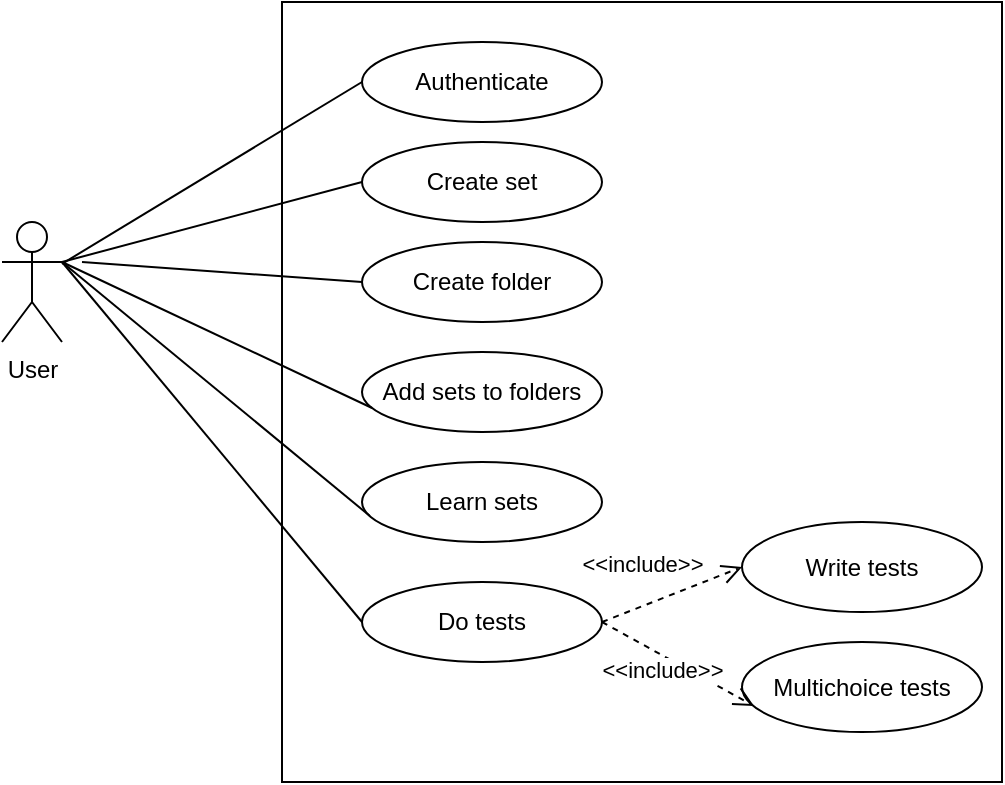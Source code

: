 <mxfile version="14.1.3" type="device"><diagram id="AGol-nRKHSKMZkw3a-Th" name="Page-1"><mxGraphModel dx="1108" dy="460" grid="1" gridSize="10" guides="1" tooltips="1" connect="1" arrows="1" fold="1" page="1" pageScale="1" pageWidth="827" pageHeight="1169" math="0" shadow="0"><root><mxCell id="0"/><mxCell id="1" parent="0"/><mxCell id="waysjF6e2WuYoc_khG5L-2" value="" style="rounded=0;whiteSpace=wrap;html=1;" vertex="1" parent="1"><mxGeometry x="270" y="30" width="360" height="390" as="geometry"/></mxCell><mxCell id="waysjF6e2WuYoc_khG5L-3" value="User" style="shape=umlActor;verticalLabelPosition=bottom;verticalAlign=top;html=1;outlineConnect=0;" vertex="1" parent="1"><mxGeometry x="130" y="140" width="30" height="60" as="geometry"/></mxCell><mxCell id="waysjF6e2WuYoc_khG5L-4" value="Authenticate" style="ellipse;whiteSpace=wrap;html=1;" vertex="1" parent="1"><mxGeometry x="310" y="50" width="120" height="40" as="geometry"/></mxCell><mxCell id="waysjF6e2WuYoc_khG5L-5" value="Create set" style="ellipse;whiteSpace=wrap;html=1;" vertex="1" parent="1"><mxGeometry x="310" y="100" width="120" height="40" as="geometry"/></mxCell><mxCell id="waysjF6e2WuYoc_khG5L-6" value="Create folder" style="ellipse;whiteSpace=wrap;html=1;" vertex="1" parent="1"><mxGeometry x="310" y="150" width="120" height="40" as="geometry"/></mxCell><mxCell id="waysjF6e2WuYoc_khG5L-7" value="Add sets to folders" style="ellipse;whiteSpace=wrap;html=1;" vertex="1" parent="1"><mxGeometry x="310" y="205" width="120" height="40" as="geometry"/></mxCell><mxCell id="waysjF6e2WuYoc_khG5L-8" value="Learn sets" style="ellipse;whiteSpace=wrap;html=1;" vertex="1" parent="1"><mxGeometry x="310" y="260" width="120" height="40" as="geometry"/></mxCell><mxCell id="waysjF6e2WuYoc_khG5L-9" value="Do tests" style="ellipse;whiteSpace=wrap;html=1;" vertex="1" parent="1"><mxGeometry x="310" y="320" width="120" height="40" as="geometry"/></mxCell><mxCell id="waysjF6e2WuYoc_khG5L-12" value="Write tests" style="ellipse;whiteSpace=wrap;html=1;" vertex="1" parent="1"><mxGeometry x="500" y="290" width="120" height="45" as="geometry"/></mxCell><mxCell id="waysjF6e2WuYoc_khG5L-13" value="Multichoice tests" style="ellipse;whiteSpace=wrap;html=1;" vertex="1" parent="1"><mxGeometry x="500" y="350" width="120" height="45" as="geometry"/></mxCell><mxCell id="waysjF6e2WuYoc_khG5L-15" value="&amp;lt;&amp;lt;include&amp;gt;&amp;gt;" style="html=1;verticalAlign=bottom;endArrow=open;dashed=1;endSize=8;exitX=1;exitY=0.5;exitDx=0;exitDy=0;entryX=0;entryY=0.5;entryDx=0;entryDy=0;" edge="1" parent="1" source="waysjF6e2WuYoc_khG5L-9" target="waysjF6e2WuYoc_khG5L-12"><mxGeometry x="-0.31" y="11" relative="1" as="geometry"><mxPoint x="450" y="240" as="sourcePoint"/><mxPoint x="370" y="240" as="targetPoint"/><mxPoint as="offset"/></mxGeometry></mxCell><mxCell id="waysjF6e2WuYoc_khG5L-16" value="&amp;lt;&amp;lt;include&amp;gt;&amp;gt;" style="html=1;verticalAlign=bottom;endArrow=open;dashed=1;endSize=8;exitX=1;exitY=0.5;exitDx=0;exitDy=0;entryX=0.05;entryY=0.711;entryDx=0;entryDy=0;entryPerimeter=0;" edge="1" parent="1" source="waysjF6e2WuYoc_khG5L-9" target="waysjF6e2WuYoc_khG5L-13"><mxGeometry x="-0.033" y="-14" relative="1" as="geometry"><mxPoint x="440" y="350" as="sourcePoint"/><mxPoint x="510" y="322.5" as="targetPoint"/><mxPoint as="offset"/></mxGeometry></mxCell><mxCell id="waysjF6e2WuYoc_khG5L-18" value="" style="endArrow=none;html=1;entryX=0;entryY=0.5;entryDx=0;entryDy=0;" edge="1" parent="1" source="waysjF6e2WuYoc_khG5L-3" target="waysjF6e2WuYoc_khG5L-4"><mxGeometry width="50" height="50" relative="1" as="geometry"><mxPoint x="390" y="260" as="sourcePoint"/><mxPoint x="440" y="210" as="targetPoint"/></mxGeometry></mxCell><mxCell id="waysjF6e2WuYoc_khG5L-19" value="" style="endArrow=none;html=1;entryX=0;entryY=0.5;entryDx=0;entryDy=0;" edge="1" parent="1" target="waysjF6e2WuYoc_khG5L-5"><mxGeometry width="50" height="50" relative="1" as="geometry"><mxPoint x="160" y="160" as="sourcePoint"/><mxPoint x="320" y="80" as="targetPoint"/></mxGeometry></mxCell><mxCell id="waysjF6e2WuYoc_khG5L-20" value="" style="endArrow=none;html=1;entryX=0;entryY=0.5;entryDx=0;entryDy=0;" edge="1" parent="1" target="waysjF6e2WuYoc_khG5L-6"><mxGeometry width="50" height="50" relative="1" as="geometry"><mxPoint x="170" y="160" as="sourcePoint"/><mxPoint x="320" y="130" as="targetPoint"/></mxGeometry></mxCell><mxCell id="waysjF6e2WuYoc_khG5L-21" value="" style="endArrow=none;html=1;entryX=0.042;entryY=0.7;entryDx=0;entryDy=0;entryPerimeter=0;" edge="1" parent="1" target="waysjF6e2WuYoc_khG5L-7"><mxGeometry width="50" height="50" relative="1" as="geometry"><mxPoint x="160" y="160" as="sourcePoint"/><mxPoint x="320" y="180" as="targetPoint"/></mxGeometry></mxCell><mxCell id="waysjF6e2WuYoc_khG5L-22" value="" style="endArrow=none;html=1;entryX=0.033;entryY=0.675;entryDx=0;entryDy=0;entryPerimeter=0;" edge="1" parent="1" target="waysjF6e2WuYoc_khG5L-8"><mxGeometry width="50" height="50" relative="1" as="geometry"><mxPoint x="160" y="160" as="sourcePoint"/><mxPoint x="325.04" y="243" as="targetPoint"/></mxGeometry></mxCell><mxCell id="waysjF6e2WuYoc_khG5L-23" value="" style="endArrow=none;html=1;entryX=0;entryY=0.5;entryDx=0;entryDy=0;" edge="1" parent="1" target="waysjF6e2WuYoc_khG5L-9"><mxGeometry width="50" height="50" relative="1" as="geometry"><mxPoint x="160" y="160" as="sourcePoint"/><mxPoint x="323.96" y="297" as="targetPoint"/></mxGeometry></mxCell></root></mxGraphModel></diagram></mxfile>